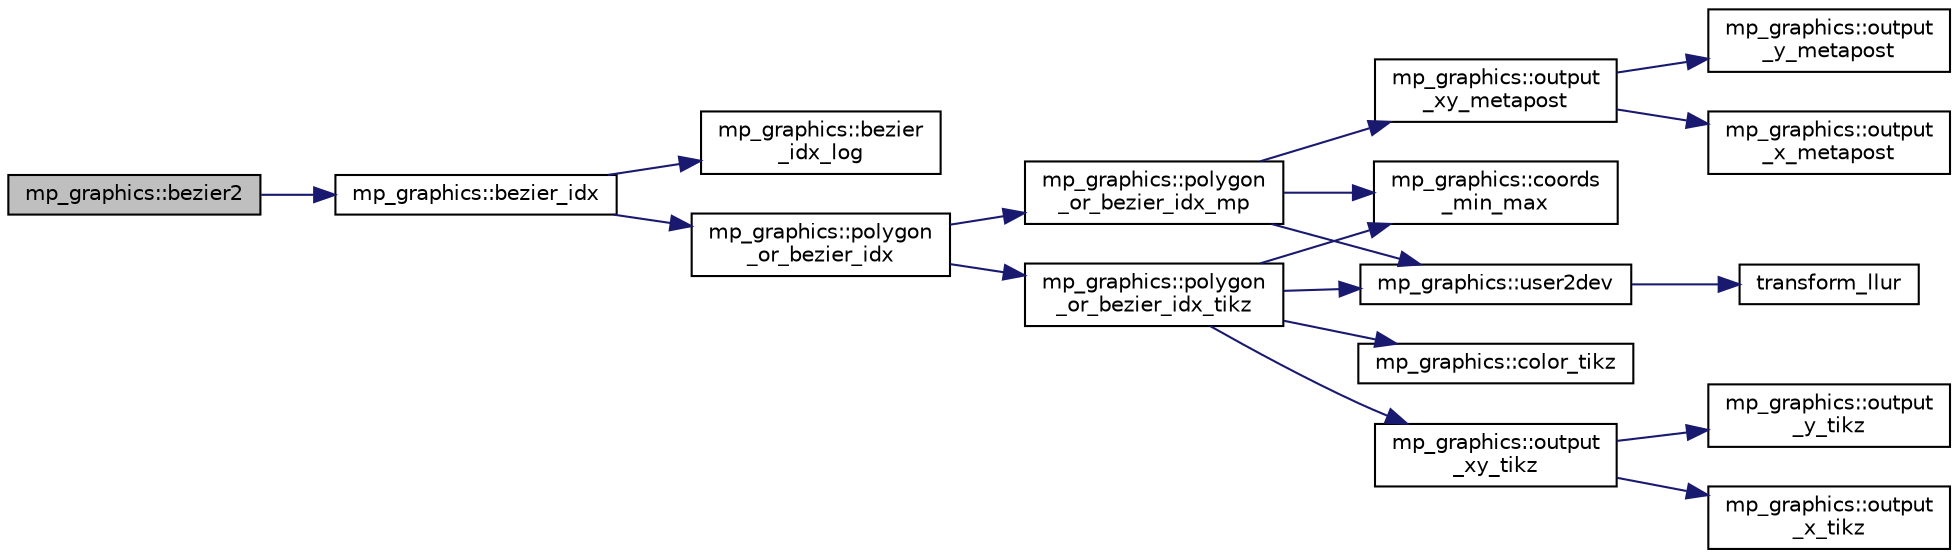 digraph "mp_graphics::bezier2"
{
  edge [fontname="Helvetica",fontsize="10",labelfontname="Helvetica",labelfontsize="10"];
  node [fontname="Helvetica",fontsize="10",shape=record];
  rankdir="LR";
  Node460 [label="mp_graphics::bezier2",height=0.2,width=0.4,color="black", fillcolor="grey75", style="filled", fontcolor="black"];
  Node460 -> Node461 [color="midnightblue",fontsize="10",style="solid",fontname="Helvetica"];
  Node461 [label="mp_graphics::bezier_idx",height=0.2,width=0.4,color="black", fillcolor="white", style="filled",URL="$da/d2c/classmp__graphics.html#afb45b6b5298e90f25523210c68a69184"];
  Node461 -> Node462 [color="midnightblue",fontsize="10",style="solid",fontname="Helvetica"];
  Node462 [label="mp_graphics::bezier\l_idx_log",height=0.2,width=0.4,color="black", fillcolor="white", style="filled",URL="$da/d2c/classmp__graphics.html#a7f1683ce5b50f629b40e8116c8c866c1"];
  Node461 -> Node463 [color="midnightblue",fontsize="10",style="solid",fontname="Helvetica"];
  Node463 [label="mp_graphics::polygon\l_or_bezier_idx",height=0.2,width=0.4,color="black", fillcolor="white", style="filled",URL="$da/d2c/classmp__graphics.html#ac67f20507b7b4f592e9ed90aaa1f472a"];
  Node463 -> Node464 [color="midnightblue",fontsize="10",style="solid",fontname="Helvetica"];
  Node464 [label="mp_graphics::polygon\l_or_bezier_idx_mp",height=0.2,width=0.4,color="black", fillcolor="white", style="filled",URL="$da/d2c/classmp__graphics.html#ac1c736f6c02abd6df696eb949c3513ac"];
  Node464 -> Node465 [color="midnightblue",fontsize="10",style="solid",fontname="Helvetica"];
  Node465 [label="mp_graphics::coords\l_min_max",height=0.2,width=0.4,color="black", fillcolor="white", style="filled",URL="$da/d2c/classmp__graphics.html#afa0af74da2afd1d00b2eeb5e25b4f596"];
  Node464 -> Node466 [color="midnightblue",fontsize="10",style="solid",fontname="Helvetica"];
  Node466 [label="mp_graphics::user2dev",height=0.2,width=0.4,color="black", fillcolor="white", style="filled",URL="$da/d2c/classmp__graphics.html#af087f5f4b08c72f67f5e35cc312070fb"];
  Node466 -> Node467 [color="midnightblue",fontsize="10",style="solid",fontname="Helvetica"];
  Node467 [label="transform_llur",height=0.2,width=0.4,color="black", fillcolor="white", style="filled",URL="$d9/d29/draw_8_c.html#af38b139f64e19404b9a944c7188d4aff"];
  Node464 -> Node468 [color="midnightblue",fontsize="10",style="solid",fontname="Helvetica"];
  Node468 [label="mp_graphics::output\l_xy_metapost",height=0.2,width=0.4,color="black", fillcolor="white", style="filled",URL="$da/d2c/classmp__graphics.html#a564e7d2700489eed72ea865b3acc14db"];
  Node468 -> Node469 [color="midnightblue",fontsize="10",style="solid",fontname="Helvetica"];
  Node469 [label="mp_graphics::output\l_x_metapost",height=0.2,width=0.4,color="black", fillcolor="white", style="filled",URL="$da/d2c/classmp__graphics.html#aee38beb59e940946cbb575cde90b9cfe"];
  Node468 -> Node470 [color="midnightblue",fontsize="10",style="solid",fontname="Helvetica"];
  Node470 [label="mp_graphics::output\l_y_metapost",height=0.2,width=0.4,color="black", fillcolor="white", style="filled",URL="$da/d2c/classmp__graphics.html#a41c9d8463dc57fa97bb9a1e0577980b6"];
  Node463 -> Node471 [color="midnightblue",fontsize="10",style="solid",fontname="Helvetica"];
  Node471 [label="mp_graphics::polygon\l_or_bezier_idx_tikz",height=0.2,width=0.4,color="black", fillcolor="white", style="filled",URL="$da/d2c/classmp__graphics.html#ae266ecef91f4cd8a6fd4054b17354370"];
  Node471 -> Node472 [color="midnightblue",fontsize="10",style="solid",fontname="Helvetica"];
  Node472 [label="mp_graphics::color_tikz",height=0.2,width=0.4,color="black", fillcolor="white", style="filled",URL="$da/d2c/classmp__graphics.html#a55d0835caab08eaf3e409096bbb91d63"];
  Node471 -> Node465 [color="midnightblue",fontsize="10",style="solid",fontname="Helvetica"];
  Node471 -> Node466 [color="midnightblue",fontsize="10",style="solid",fontname="Helvetica"];
  Node471 -> Node473 [color="midnightblue",fontsize="10",style="solid",fontname="Helvetica"];
  Node473 [label="mp_graphics::output\l_xy_tikz",height=0.2,width=0.4,color="black", fillcolor="white", style="filled",URL="$da/d2c/classmp__graphics.html#a640800bc67fec9ed441b27c71461e9c6"];
  Node473 -> Node474 [color="midnightblue",fontsize="10",style="solid",fontname="Helvetica"];
  Node474 [label="mp_graphics::output\l_x_tikz",height=0.2,width=0.4,color="black", fillcolor="white", style="filled",URL="$da/d2c/classmp__graphics.html#a311d4fb1c32d1eb0faeee055bb8badee"];
  Node473 -> Node475 [color="midnightblue",fontsize="10",style="solid",fontname="Helvetica"];
  Node475 [label="mp_graphics::output\l_y_tikz",height=0.2,width=0.4,color="black", fillcolor="white", style="filled",URL="$da/d2c/classmp__graphics.html#a0d6bddb89b4c58c82aa124dd003dda08"];
}
